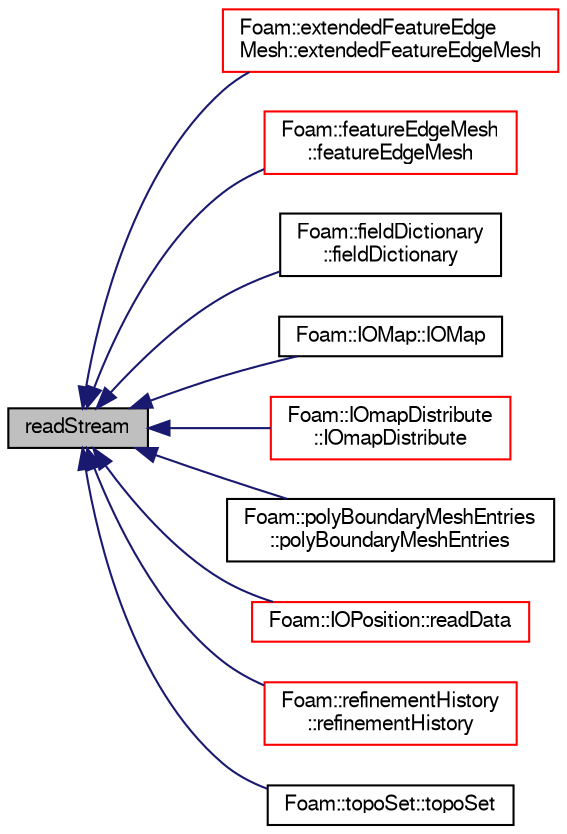 digraph "readStream"
{
  bgcolor="transparent";
  edge [fontname="FreeSans",fontsize="10",labelfontname="FreeSans",labelfontsize="10"];
  node [fontname="FreeSans",fontsize="10",shape=record];
  rankdir="LR";
  Node2354 [label="readStream",height=0.2,width=0.4,color="black", fillcolor="grey75", style="filled", fontcolor="black"];
  Node2354 -> Node2355 [dir="back",color="midnightblue",fontsize="10",style="solid",fontname="FreeSans"];
  Node2355 [label="Foam::extendedFeatureEdge\lMesh::extendedFeatureEdgeMesh",height=0.2,width=0.4,color="red",URL="$a21794.html#a6adc759f54c663e50dd82d3820540d57",tooltip="Construct (read) given an IOobject. "];
  Node2354 -> Node2357 [dir="back",color="midnightblue",fontsize="10",style="solid",fontname="FreeSans"];
  Node2357 [label="Foam::featureEdgeMesh\l::featureEdgeMesh",height=0.2,width=0.4,color="red",URL="$a21798.html#a7a53d15d141d0e33f9a731001cef160d",tooltip="Construct (read) given an IOobject. "];
  Node2354 -> Node2359 [dir="back",color="midnightblue",fontsize="10",style="solid",fontname="FreeSans"];
  Node2359 [label="Foam::fieldDictionary\l::fieldDictionary",height=0.2,width=0.4,color="black",URL="$a25286.html#a454d726aa51899e7e4171b4c92d589ff",tooltip="Construct from ioobject and overloaded typename. "];
  Node2354 -> Node2360 [dir="back",color="midnightblue",fontsize="10",style="solid",fontname="FreeSans"];
  Node2360 [label="Foam::IOMap::IOMap",height=0.2,width=0.4,color="black",URL="$a26170.html#aaaa1e58f434ce991d31b01f241208125",tooltip="Construct from IOobject. "];
  Node2354 -> Node2361 [dir="back",color="midnightblue",fontsize="10",style="solid",fontname="FreeSans"];
  Node2361 [label="Foam::IOmapDistribute\l::IOmapDistribute",height=0.2,width=0.4,color="red",URL="$a27358.html#a99b889be4f9055fe99205ab9f40c70e9",tooltip="Construct given an IOobject. "];
  Node2354 -> Node2363 [dir="back",color="midnightblue",fontsize="10",style="solid",fontname="FreeSans"];
  Node2363 [label="Foam::polyBoundaryMeshEntries\l::polyBoundaryMeshEntries",height=0.2,width=0.4,color="black",URL="$a27406.html#a5b7a1659b97cfcf3ef93ca651e3e336d"];
  Node2354 -> Node2364 [dir="back",color="midnightblue",fontsize="10",style="solid",fontname="FreeSans"];
  Node2364 [label="Foam::IOPosition::readData",height=0.2,width=0.4,color="red",URL="$a23566.html#af01264cee7588de77f4021f7c9322549"];
  Node2354 -> Node2366 [dir="back",color="midnightblue",fontsize="10",style="solid",fontname="FreeSans"];
  Node2366 [label="Foam::refinementHistory\l::refinementHistory",height=0.2,width=0.4,color="red",URL="$a21690.html#abdde36146e178ec3c82147ab8e08b54f",tooltip="Construct (read) given an IOobject. "];
  Node2354 -> Node2369 [dir="back",color="midnightblue",fontsize="10",style="solid",fontname="FreeSans"];
  Node2369 [label="Foam::topoSet::topoSet",height=0.2,width=0.4,color="black",URL="$a25462.html#a7f2725dedd181d160c28699ed51ac090",tooltip="Construct from IOobject as explicitly passed type. "];
}
